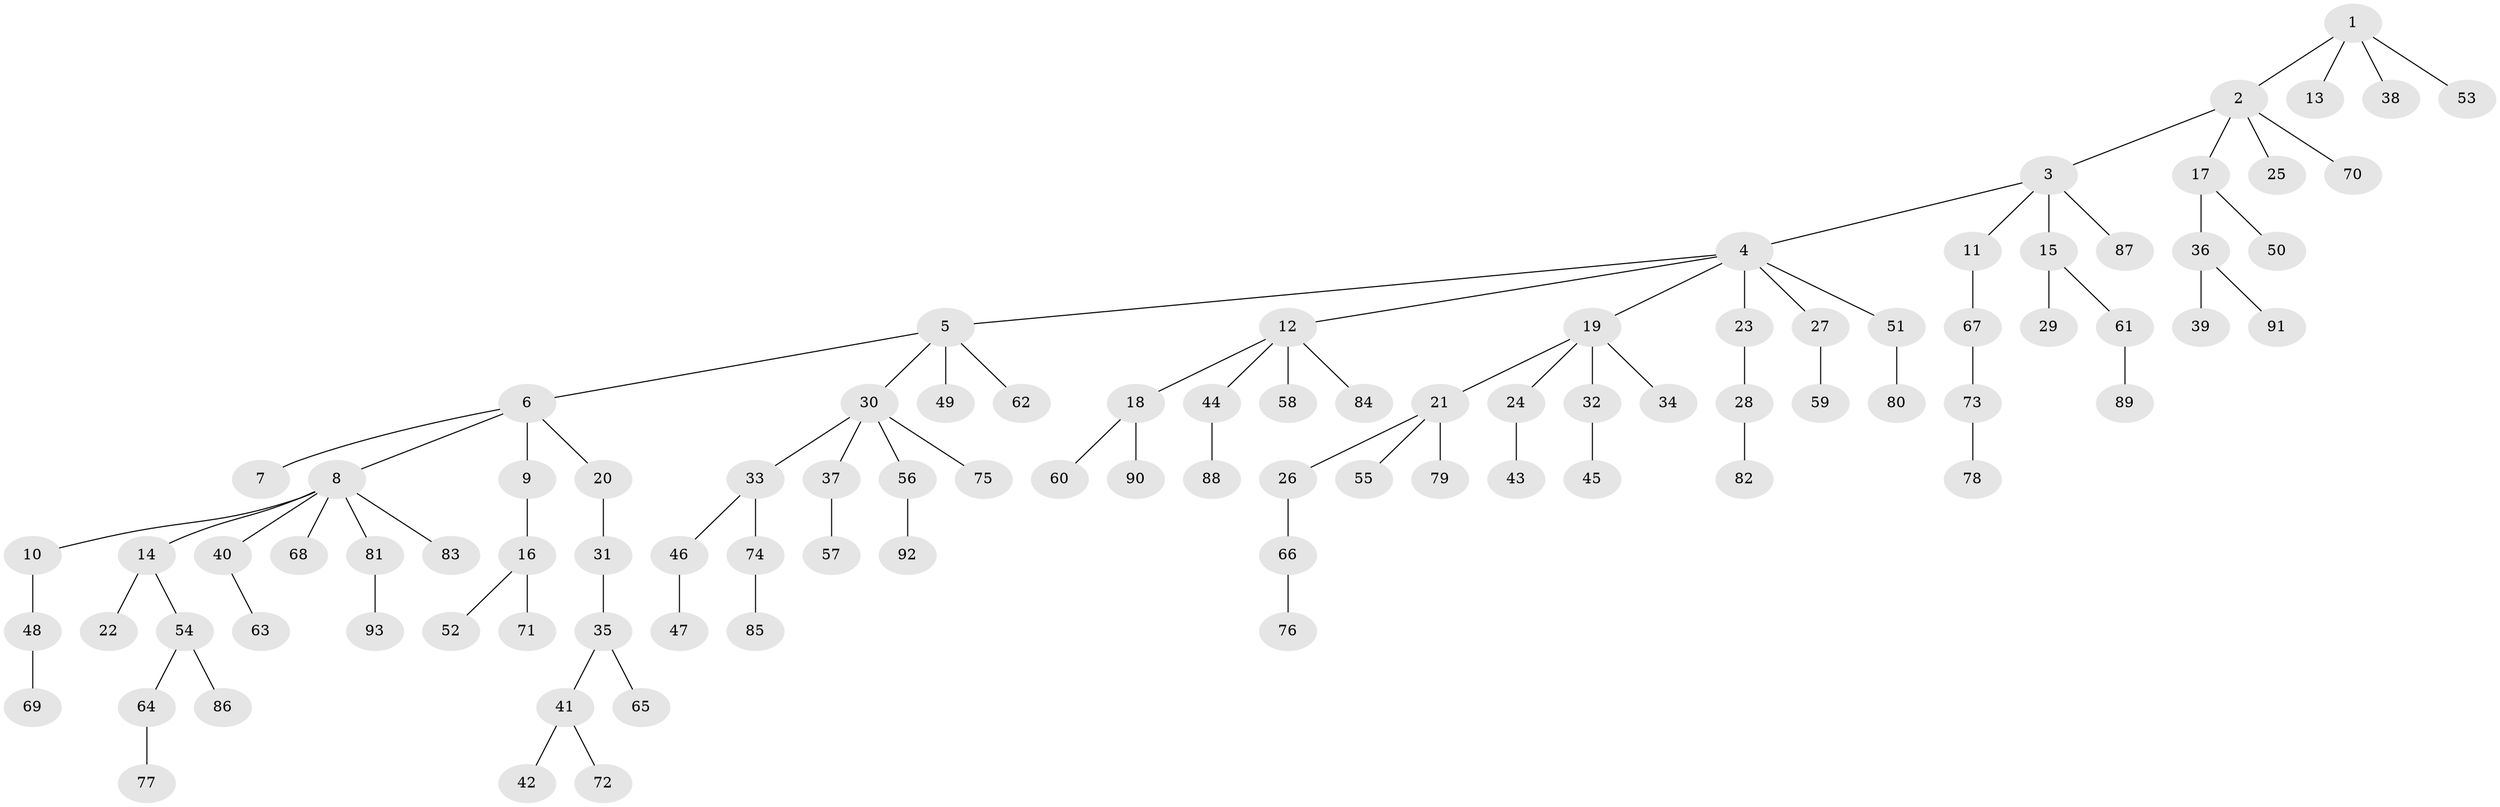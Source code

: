 // coarse degree distribution, {3: 0.08196721311475409, 4: 0.06557377049180328, 7: 0.01639344262295082, 8: 0.01639344262295082, 5: 0.03278688524590164, 1: 0.5901639344262295, 6: 0.01639344262295082, 2: 0.18032786885245902}
// Generated by graph-tools (version 1.1) at 2025/52/02/27/25 19:52:11]
// undirected, 93 vertices, 92 edges
graph export_dot {
graph [start="1"]
  node [color=gray90,style=filled];
  1;
  2;
  3;
  4;
  5;
  6;
  7;
  8;
  9;
  10;
  11;
  12;
  13;
  14;
  15;
  16;
  17;
  18;
  19;
  20;
  21;
  22;
  23;
  24;
  25;
  26;
  27;
  28;
  29;
  30;
  31;
  32;
  33;
  34;
  35;
  36;
  37;
  38;
  39;
  40;
  41;
  42;
  43;
  44;
  45;
  46;
  47;
  48;
  49;
  50;
  51;
  52;
  53;
  54;
  55;
  56;
  57;
  58;
  59;
  60;
  61;
  62;
  63;
  64;
  65;
  66;
  67;
  68;
  69;
  70;
  71;
  72;
  73;
  74;
  75;
  76;
  77;
  78;
  79;
  80;
  81;
  82;
  83;
  84;
  85;
  86;
  87;
  88;
  89;
  90;
  91;
  92;
  93;
  1 -- 2;
  1 -- 13;
  1 -- 38;
  1 -- 53;
  2 -- 3;
  2 -- 17;
  2 -- 25;
  2 -- 70;
  3 -- 4;
  3 -- 11;
  3 -- 15;
  3 -- 87;
  4 -- 5;
  4 -- 12;
  4 -- 19;
  4 -- 23;
  4 -- 27;
  4 -- 51;
  5 -- 6;
  5 -- 30;
  5 -- 49;
  5 -- 62;
  6 -- 7;
  6 -- 8;
  6 -- 9;
  6 -- 20;
  8 -- 10;
  8 -- 14;
  8 -- 40;
  8 -- 68;
  8 -- 81;
  8 -- 83;
  9 -- 16;
  10 -- 48;
  11 -- 67;
  12 -- 18;
  12 -- 44;
  12 -- 58;
  12 -- 84;
  14 -- 22;
  14 -- 54;
  15 -- 29;
  15 -- 61;
  16 -- 52;
  16 -- 71;
  17 -- 36;
  17 -- 50;
  18 -- 60;
  18 -- 90;
  19 -- 21;
  19 -- 24;
  19 -- 32;
  19 -- 34;
  20 -- 31;
  21 -- 26;
  21 -- 55;
  21 -- 79;
  23 -- 28;
  24 -- 43;
  26 -- 66;
  27 -- 59;
  28 -- 82;
  30 -- 33;
  30 -- 37;
  30 -- 56;
  30 -- 75;
  31 -- 35;
  32 -- 45;
  33 -- 46;
  33 -- 74;
  35 -- 41;
  35 -- 65;
  36 -- 39;
  36 -- 91;
  37 -- 57;
  40 -- 63;
  41 -- 42;
  41 -- 72;
  44 -- 88;
  46 -- 47;
  48 -- 69;
  51 -- 80;
  54 -- 64;
  54 -- 86;
  56 -- 92;
  61 -- 89;
  64 -- 77;
  66 -- 76;
  67 -- 73;
  73 -- 78;
  74 -- 85;
  81 -- 93;
}
